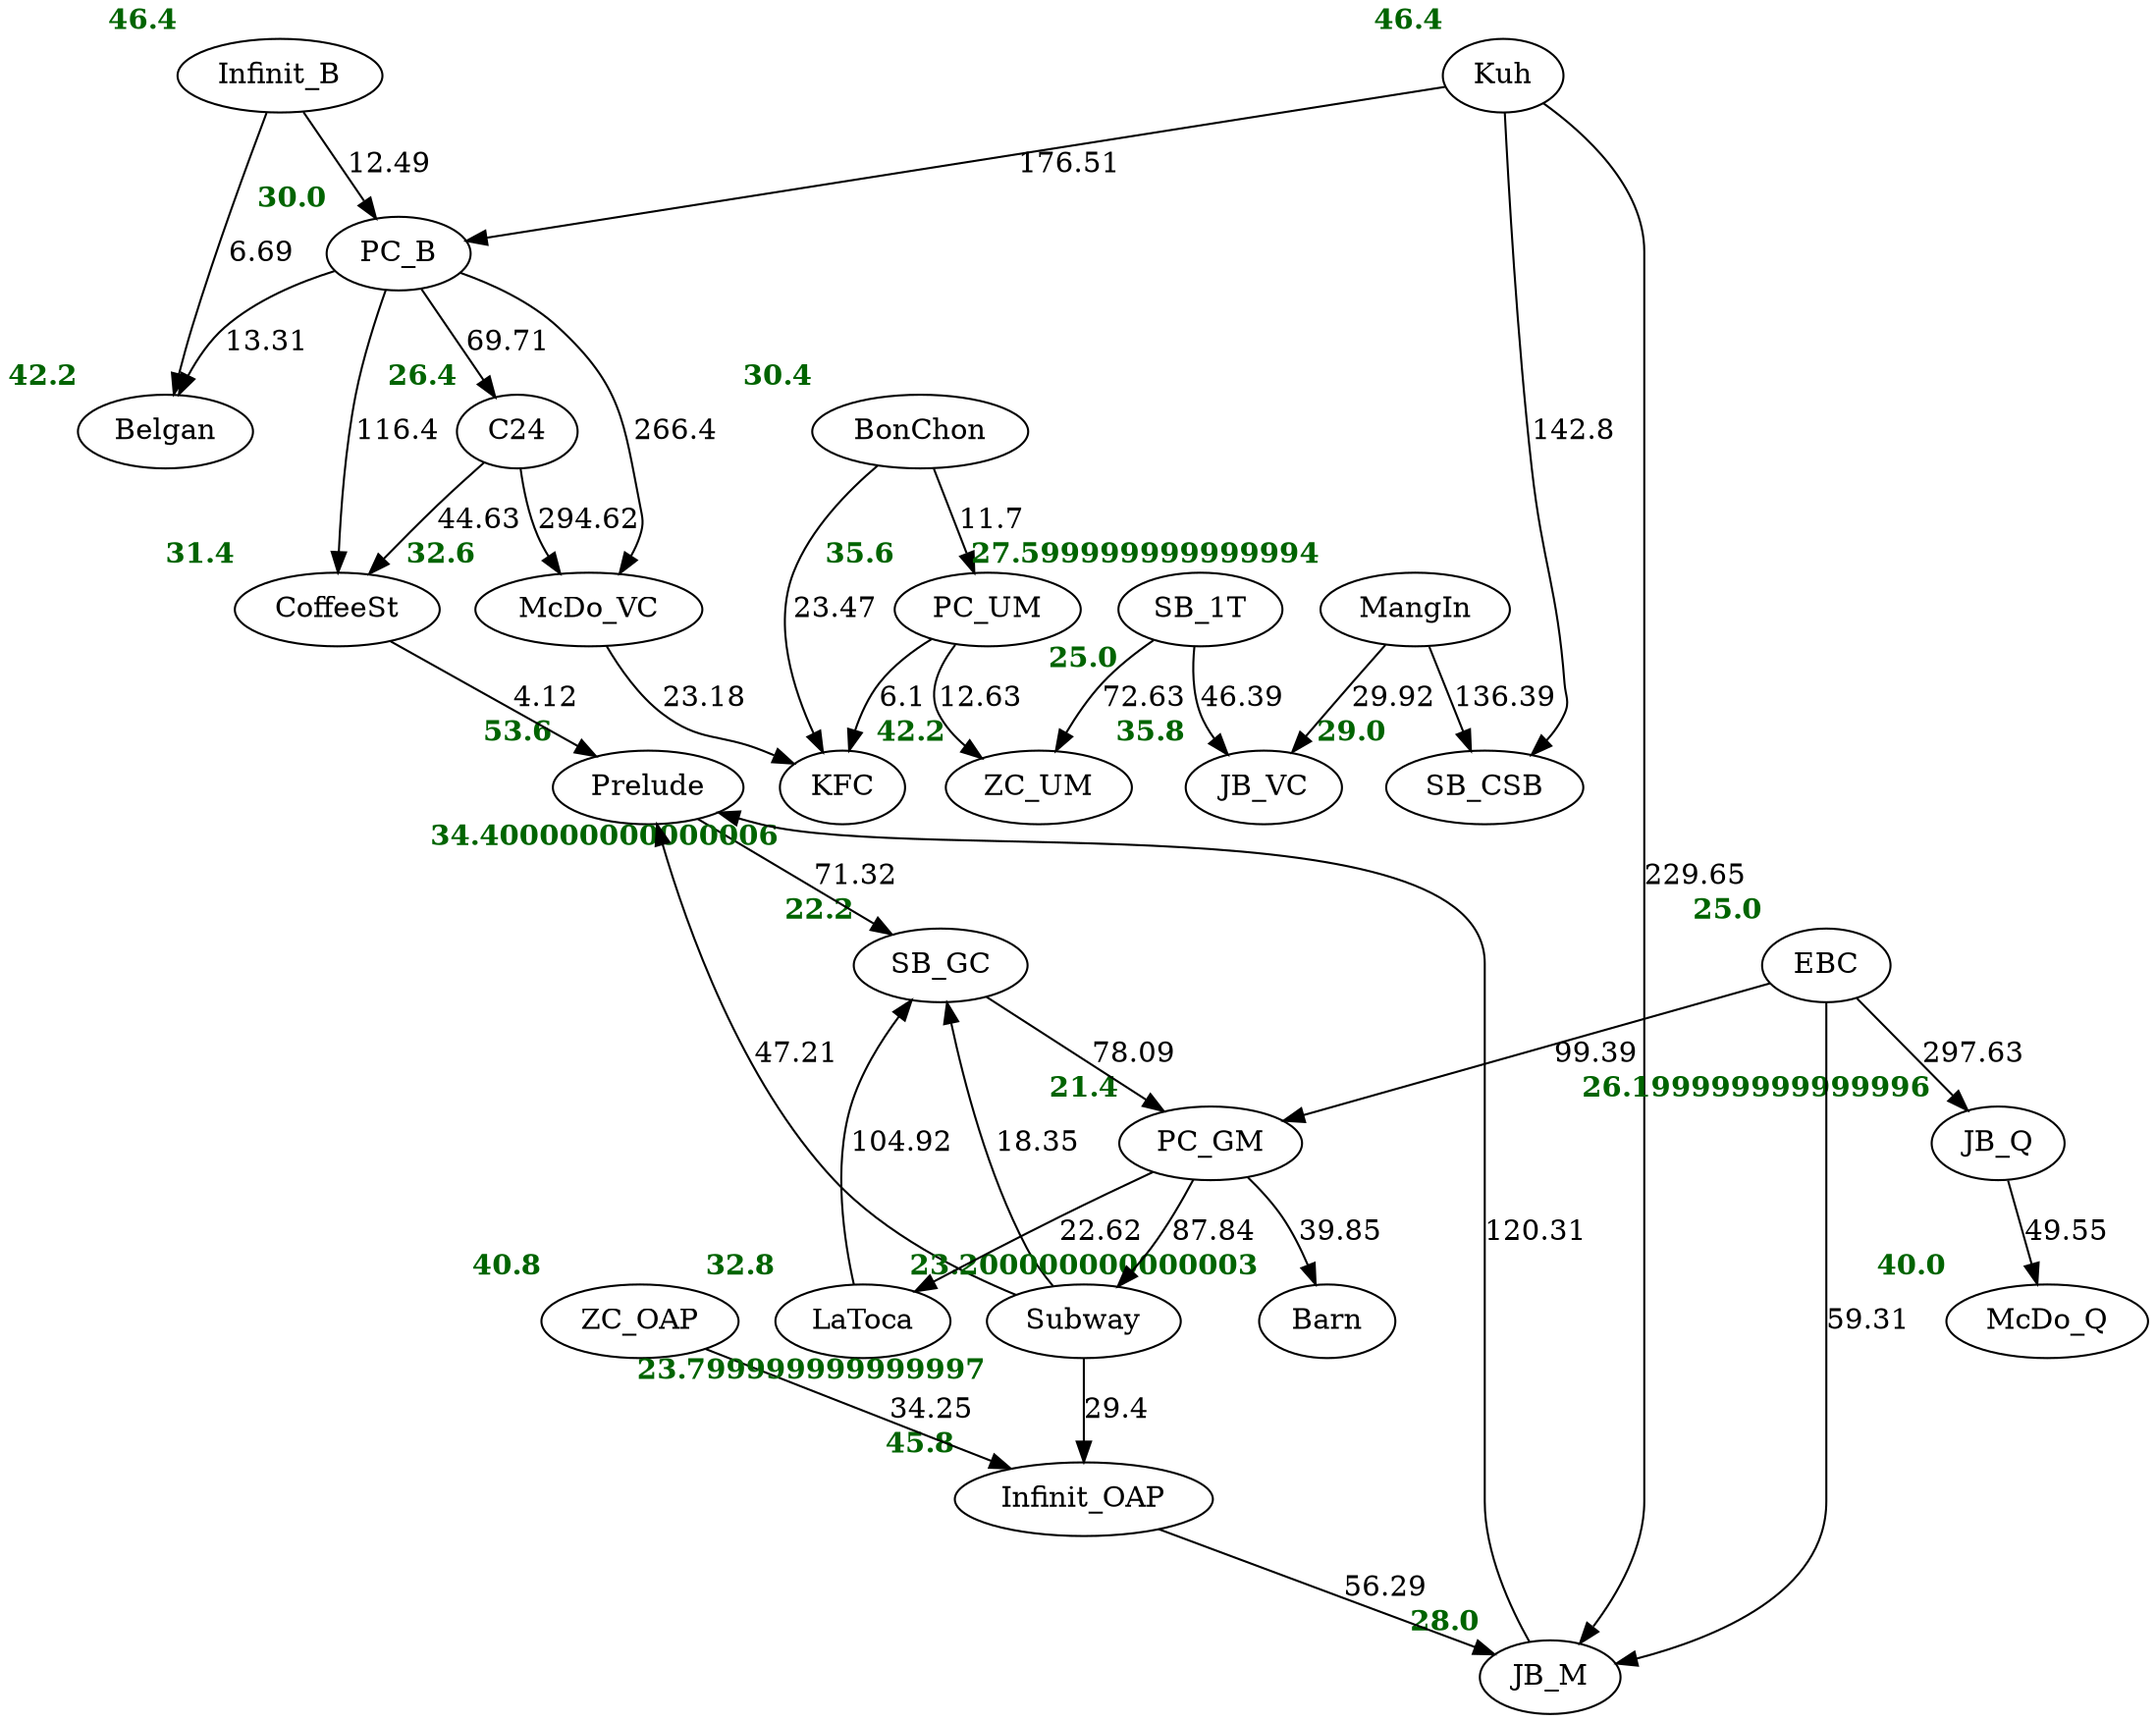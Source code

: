 digraph G {
Prelude [xlabel=<<font color="darkgreen"><B>53.6</B></font>>];
Infinit_B [xlabel=<<font color="darkgreen"><B>46.4</B></font>>];
Kuh [xlabel=<<font color="darkgreen"><B>46.4</B></font>>];
Infinit_OAP [xlabel=<<font color="darkgreen"><B>45.8</B></font>>];
ZC_UM [xlabel=<<font color="darkgreen"><B>42.2</B></font>>];
Belgan [xlabel=<<font color="darkgreen"><B>42.2</B></font>>];
ZC_OAP [xlabel=<<font color="darkgreen"><B>40.8</B></font>>];
McDo_Q [xlabel=<<font color="darkgreen"><B>40.0</B></font>>];
JB_VC [xlabel=<<font color="darkgreen"><B>35.8</B></font>>];
PC_UM [xlabel=<<font color="darkgreen"><B>35.6</B></font>>];
KFC [xlabel=<<font color="darkgreen"><B>34.400000000000006</B></font>>];
LaToca [xlabel=<<font color="darkgreen"><B>32.8</B></font>>];
McDo_VC [xlabel=<<font color="darkgreen"><B>32.6</B></font>>];
CoffeeSt [xlabel=<<font color="darkgreen"><B>31.4</B></font>>];
BonChon [xlabel=<<font color="darkgreen"><B>30.4</B></font>>];
PC_B [xlabel=<<font color="darkgreen"><B>30.0</B></font>>];
SB_CSB [xlabel=<<font color="darkgreen"><B>29.0</B></font>>];
JB_M [xlabel=<<font color="darkgreen"><B>28.0</B></font>>];
MangIn [xlabel=<<font color="darkgreen"><B>27.599999999999994</B></font>>];
C24 [xlabel=<<font color="darkgreen"><B>26.4</B></font>>];
JB_Q [xlabel=<<font color="darkgreen"><B>26.199999999999996</B></font>>];
SB_1T [xlabel=<<font color="darkgreen"><B>25.0</B></font>>];
EBC [xlabel=<<font color="darkgreen"><B>25.0</B></font>>];
Subway [xlabel=<<font color="darkgreen"><B>23.799999999999997</B></font>>];
Barn [xlabel=<<font color="darkgreen"><B>23.200000000000003</B></font>>];
SB_GC [xlabel=<<font color="darkgreen"><B>22.2</B></font>>];
PC_GM [xlabel=<<font color="darkgreen"><B>21.4</B></font>>];
PC_B -> Belgan [label="13.31"];
PC_B -> CoffeeSt [label="116.4"];
Prelude -> SB_GC [label="71.32"];
SB_GC -> PC_GM [label="78.09"];
Subway -> SB_GC [label="18.35"];
Subway -> Prelude [label="47.21"];
CoffeeSt -> Prelude [label="4.12"];
C24 -> CoffeeSt [label="44.63"];
Infinit_B -> Belgan [label="6.69"];
Infinit_B -> PC_B [label="12.49"];
Subway -> Infinit_OAP [label="29.4"];
ZC_OAP -> Infinit_OAP [label="34.25"];
Infinit_OAP -> JB_M [label="56.29"];
PC_B -> McDo_VC [label="266.4"];
McDo_VC -> KFC [label="23.18"];
BonChon -> KFC [label="23.47"];
BonChon -> PC_UM [label="11.7"];
PC_UM -> KFC [label="6.1"];
PC_UM -> ZC_UM [label="12.63"];
C24 -> McDo_VC [label="294.62"];
SB_1T -> ZC_UM [label="72.63"];
SB_1T -> JB_VC [label="46.39"];
MangIn -> JB_VC [label="29.92"];
MangIn -> SB_CSB [label="136.39"];
Kuh -> SB_CSB [label="142.8"];
Kuh -> PC_B [label="176.51"];
PC_GM -> Barn [label="39.85"];
PC_GM -> LaToca [label="22.62"];
LaToca -> SB_GC [label="104.92"];
PC_GM -> Subway [label="87.84"];
JB_Q -> McDo_Q [label="49.55"];
EBC -> JB_Q [label="297.63"];
EBC -> JB_M [label="59.31"];
EBC -> PC_GM [label="99.39"];
Kuh -> JB_M [label="229.65"];
JB_M -> Prelude [label="120.31"];
PC_B -> C24 [label="69.71"];
}